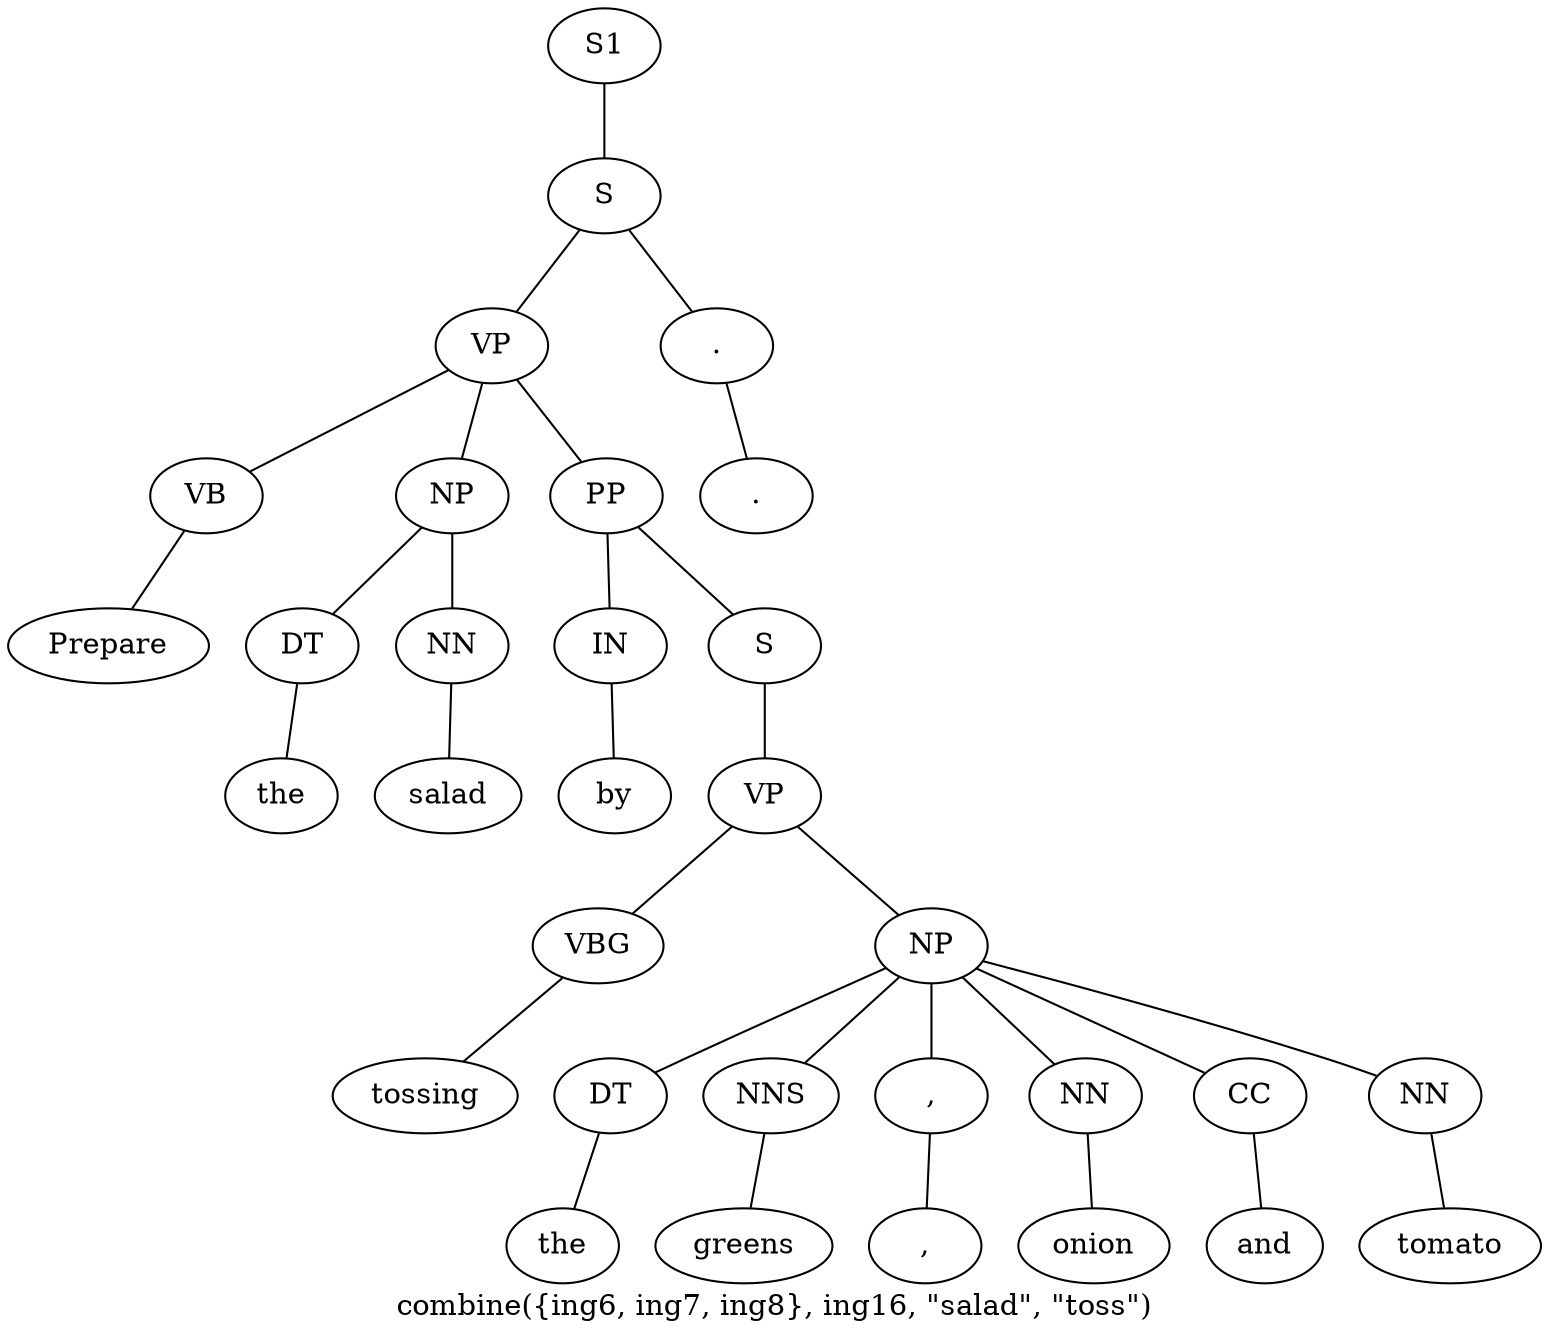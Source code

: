 graph SyntaxGraph {
	label = "combine({ing6, ing7, ing8}, ing16, \"salad\", \"toss\")";
	Node0 [label="S1"];
	Node1 [label="S"];
	Node2 [label="VP"];
	Node3 [label="VB"];
	Node4 [label="Prepare"];
	Node5 [label="NP"];
	Node6 [label="DT"];
	Node7 [label="the"];
	Node8 [label="NN"];
	Node9 [label="salad"];
	Node10 [label="PP"];
	Node11 [label="IN"];
	Node12 [label="by"];
	Node13 [label="S"];
	Node14 [label="VP"];
	Node15 [label="VBG"];
	Node16 [label="tossing"];
	Node17 [label="NP"];
	Node18 [label="DT"];
	Node19 [label="the"];
	Node20 [label="NNS"];
	Node21 [label="greens"];
	Node22 [label=","];
	Node23 [label=","];
	Node24 [label="NN"];
	Node25 [label="onion"];
	Node26 [label="CC"];
	Node27 [label="and"];
	Node28 [label="NN"];
	Node29 [label="tomato"];
	Node30 [label="."];
	Node31 [label="."];

	Node0 -- Node1;
	Node1 -- Node2;
	Node1 -- Node30;
	Node2 -- Node3;
	Node2 -- Node5;
	Node2 -- Node10;
	Node3 -- Node4;
	Node5 -- Node6;
	Node5 -- Node8;
	Node6 -- Node7;
	Node8 -- Node9;
	Node10 -- Node11;
	Node10 -- Node13;
	Node11 -- Node12;
	Node13 -- Node14;
	Node14 -- Node15;
	Node14 -- Node17;
	Node15 -- Node16;
	Node17 -- Node18;
	Node17 -- Node20;
	Node17 -- Node22;
	Node17 -- Node24;
	Node17 -- Node26;
	Node17 -- Node28;
	Node18 -- Node19;
	Node20 -- Node21;
	Node22 -- Node23;
	Node24 -- Node25;
	Node26 -- Node27;
	Node28 -- Node29;
	Node30 -- Node31;
}